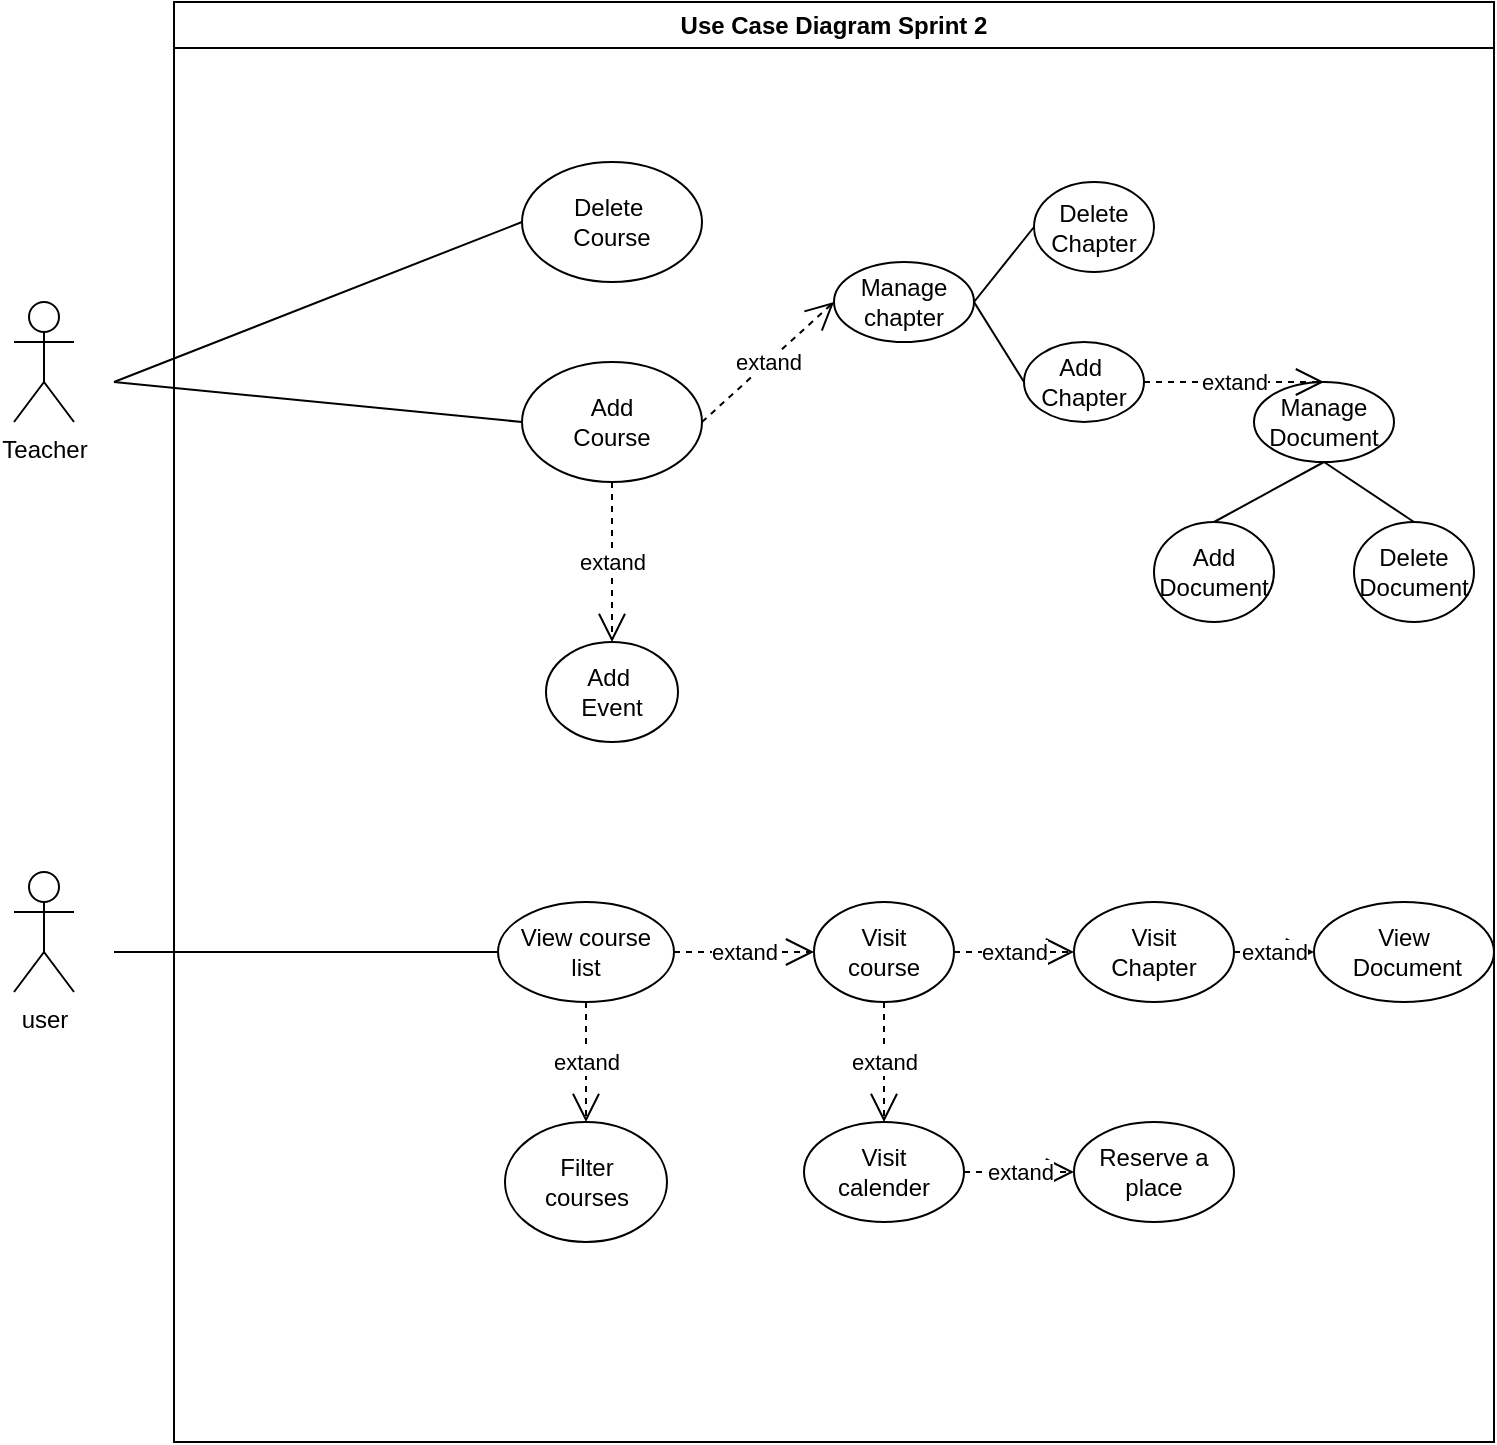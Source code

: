 <mxfile version="24.7.7">
  <diagram name="Page-1" id="F1wQqCoHAg0omqz1plP1">
    <mxGraphModel dx="908" dy="747" grid="1" gridSize="10" guides="1" tooltips="1" connect="1" arrows="1" fold="1" page="1" pageScale="1" pageWidth="827" pageHeight="1169" math="0" shadow="0">
      <root>
        <mxCell id="0" />
        <mxCell id="1" parent="0" />
        <mxCell id="Iox6b_TY22lwPFnm_6n7-1" value="Use Case Diagram Sprint 2" style="swimlane;whiteSpace=wrap;html=1;" vertex="1" parent="1">
          <mxGeometry x="130" y="90" width="660" height="720" as="geometry" />
        </mxCell>
        <mxCell id="Iox6b_TY22lwPFnm_6n7-2" value="Delete&amp;nbsp;&lt;div&gt;Course&lt;/div&gt;" style="ellipse;whiteSpace=wrap;html=1;" vertex="1" parent="Iox6b_TY22lwPFnm_6n7-1">
          <mxGeometry x="174" y="80" width="90" height="60" as="geometry" />
        </mxCell>
        <mxCell id="Iox6b_TY22lwPFnm_6n7-3" value="Add&lt;div&gt;Course&lt;/div&gt;" style="ellipse;whiteSpace=wrap;html=1;" vertex="1" parent="Iox6b_TY22lwPFnm_6n7-1">
          <mxGeometry x="174" y="180" width="90" height="60" as="geometry" />
        </mxCell>
        <mxCell id="Iox6b_TY22lwPFnm_6n7-4" value="Add&amp;nbsp;&lt;div&gt;Chapter&lt;/div&gt;" style="ellipse;whiteSpace=wrap;html=1;" vertex="1" parent="Iox6b_TY22lwPFnm_6n7-1">
          <mxGeometry x="425" y="170" width="60" height="40" as="geometry" />
        </mxCell>
        <mxCell id="Iox6b_TY22lwPFnm_6n7-5" value="&lt;div&gt;Manage&lt;/div&gt;&lt;div&gt;Document&lt;/div&gt;" style="ellipse;whiteSpace=wrap;html=1;" vertex="1" parent="Iox6b_TY22lwPFnm_6n7-1">
          <mxGeometry x="540" y="190" width="70" height="40" as="geometry" />
        </mxCell>
        <mxCell id="Iox6b_TY22lwPFnm_6n7-7" value="extand" style="endArrow=open;endSize=12;dashed=1;html=1;rounded=0;exitX=1;exitY=0.5;exitDx=0;exitDy=0;entryX=0.5;entryY=0;entryDx=0;entryDy=0;" edge="1" parent="Iox6b_TY22lwPFnm_6n7-1" source="Iox6b_TY22lwPFnm_6n7-4" target="Iox6b_TY22lwPFnm_6n7-5">
          <mxGeometry width="160" relative="1" as="geometry">
            <mxPoint x="420" y="220" as="sourcePoint" />
            <mxPoint x="486" y="220" as="targetPoint" />
          </mxGeometry>
        </mxCell>
        <mxCell id="Iox6b_TY22lwPFnm_6n7-8" value="Manage&lt;div&gt;chapter&lt;/div&gt;" style="ellipse;whiteSpace=wrap;html=1;" vertex="1" parent="Iox6b_TY22lwPFnm_6n7-1">
          <mxGeometry x="330" y="130" width="70" height="40" as="geometry" />
        </mxCell>
        <mxCell id="Iox6b_TY22lwPFnm_6n7-10" value="Delete&lt;div&gt;Chapter&lt;/div&gt;" style="ellipse;whiteSpace=wrap;html=1;" vertex="1" parent="Iox6b_TY22lwPFnm_6n7-1">
          <mxGeometry x="430" y="90" width="60" height="45" as="geometry" />
        </mxCell>
        <mxCell id="Iox6b_TY22lwPFnm_6n7-11" value="extand" style="endArrow=open;endSize=12;dashed=1;html=1;rounded=0;exitX=1;exitY=0.5;exitDx=0;exitDy=0;entryX=0;entryY=0.5;entryDx=0;entryDy=0;" edge="1" parent="Iox6b_TY22lwPFnm_6n7-1" source="Iox6b_TY22lwPFnm_6n7-3" target="Iox6b_TY22lwPFnm_6n7-8">
          <mxGeometry width="160" relative="1" as="geometry">
            <mxPoint x="380" y="200" as="sourcePoint" />
            <mxPoint x="390" y="270" as="targetPoint" />
          </mxGeometry>
        </mxCell>
        <mxCell id="Iox6b_TY22lwPFnm_6n7-12" value="" style="endArrow=none;html=1;rounded=0;exitX=1;exitY=0.5;exitDx=0;exitDy=0;entryX=0;entryY=0.5;entryDx=0;entryDy=0;" edge="1" parent="Iox6b_TY22lwPFnm_6n7-1" source="Iox6b_TY22lwPFnm_6n7-8" target="Iox6b_TY22lwPFnm_6n7-4">
          <mxGeometry width="50" height="50" relative="1" as="geometry">
            <mxPoint x="330" y="330" as="sourcePoint" />
            <mxPoint x="380" y="280" as="targetPoint" />
          </mxGeometry>
        </mxCell>
        <mxCell id="Iox6b_TY22lwPFnm_6n7-13" value="" style="endArrow=none;html=1;rounded=0;exitX=1;exitY=0.5;exitDx=0;exitDy=0;entryX=0;entryY=0.5;entryDx=0;entryDy=0;" edge="1" parent="Iox6b_TY22lwPFnm_6n7-1" source="Iox6b_TY22lwPFnm_6n7-8" target="Iox6b_TY22lwPFnm_6n7-10">
          <mxGeometry width="50" height="50" relative="1" as="geometry">
            <mxPoint x="350" y="250" as="sourcePoint" />
            <mxPoint x="400" y="200" as="targetPoint" />
          </mxGeometry>
        </mxCell>
        <mxCell id="Iox6b_TY22lwPFnm_6n7-14" value="Add&lt;div&gt;Document&lt;/div&gt;" style="ellipse;whiteSpace=wrap;html=1;" vertex="1" parent="Iox6b_TY22lwPFnm_6n7-1">
          <mxGeometry x="490" y="260" width="60" height="50" as="geometry" />
        </mxCell>
        <mxCell id="Iox6b_TY22lwPFnm_6n7-15" value="&lt;div&gt;Delete&lt;/div&gt;&lt;div&gt;Document&lt;/div&gt;" style="ellipse;whiteSpace=wrap;html=1;" vertex="1" parent="Iox6b_TY22lwPFnm_6n7-1">
          <mxGeometry x="590" y="260" width="60" height="50" as="geometry" />
        </mxCell>
        <mxCell id="Iox6b_TY22lwPFnm_6n7-16" value="" style="endArrow=none;html=1;rounded=0;entryX=0.5;entryY=1;entryDx=0;entryDy=0;exitX=0.5;exitY=0;exitDx=0;exitDy=0;" edge="1" parent="Iox6b_TY22lwPFnm_6n7-1" source="Iox6b_TY22lwPFnm_6n7-14" target="Iox6b_TY22lwPFnm_6n7-5">
          <mxGeometry width="50" height="50" relative="1" as="geometry">
            <mxPoint x="470" y="280" as="sourcePoint" />
            <mxPoint x="520" y="230" as="targetPoint" />
          </mxGeometry>
        </mxCell>
        <mxCell id="Iox6b_TY22lwPFnm_6n7-17" value="" style="endArrow=none;html=1;rounded=0;entryX=0.5;entryY=1;entryDx=0;entryDy=0;exitX=0.5;exitY=0;exitDx=0;exitDy=0;" edge="1" parent="Iox6b_TY22lwPFnm_6n7-1" source="Iox6b_TY22lwPFnm_6n7-15" target="Iox6b_TY22lwPFnm_6n7-5">
          <mxGeometry width="50" height="50" relative="1" as="geometry">
            <mxPoint x="550" y="360" as="sourcePoint" />
            <mxPoint x="600" y="310" as="targetPoint" />
          </mxGeometry>
        </mxCell>
        <mxCell id="Iox6b_TY22lwPFnm_6n7-19" value="Add&amp;nbsp;&lt;div&gt;Event&lt;/div&gt;" style="ellipse;whiteSpace=wrap;html=1;" vertex="1" parent="Iox6b_TY22lwPFnm_6n7-1">
          <mxGeometry x="186" y="320" width="66" height="50" as="geometry" />
        </mxCell>
        <mxCell id="Iox6b_TY22lwPFnm_6n7-18" value="extand" style="endArrow=open;endSize=12;dashed=1;html=1;rounded=0;exitX=0.5;exitY=1;exitDx=0;exitDy=0;entryX=0.5;entryY=0;entryDx=0;entryDy=0;" edge="1" parent="Iox6b_TY22lwPFnm_6n7-1" source="Iox6b_TY22lwPFnm_6n7-3" target="Iox6b_TY22lwPFnm_6n7-19">
          <mxGeometry width="160" relative="1" as="geometry">
            <mxPoint x="274" y="220" as="sourcePoint" />
            <mxPoint x="220" y="310" as="targetPoint" />
          </mxGeometry>
        </mxCell>
        <mxCell id="Iox6b_TY22lwPFnm_6n7-21" value="" style="endArrow=none;html=1;rounded=0;entryX=0;entryY=0.5;entryDx=0;entryDy=0;" edge="1" parent="Iox6b_TY22lwPFnm_6n7-1" target="Iox6b_TY22lwPFnm_6n7-2">
          <mxGeometry width="50" height="50" relative="1" as="geometry">
            <mxPoint x="-30" y="190" as="sourcePoint" />
            <mxPoint x="120" y="190" as="targetPoint" />
          </mxGeometry>
        </mxCell>
        <mxCell id="Iox6b_TY22lwPFnm_6n7-22" value="" style="endArrow=none;html=1;rounded=0;entryX=0;entryY=0.5;entryDx=0;entryDy=0;" edge="1" parent="Iox6b_TY22lwPFnm_6n7-1" target="Iox6b_TY22lwPFnm_6n7-3">
          <mxGeometry width="50" height="50" relative="1" as="geometry">
            <mxPoint x="-30" y="190" as="sourcePoint" />
            <mxPoint x="120" y="220" as="targetPoint" />
          </mxGeometry>
        </mxCell>
        <mxCell id="Iox6b_TY22lwPFnm_6n7-24" value="View course&lt;div&gt;list&lt;/div&gt;" style="ellipse;whiteSpace=wrap;html=1;" vertex="1" parent="Iox6b_TY22lwPFnm_6n7-1">
          <mxGeometry x="162" y="450" width="88" height="50" as="geometry" />
        </mxCell>
        <mxCell id="Iox6b_TY22lwPFnm_6n7-25" value="Filter&lt;div&gt;courses&lt;/div&gt;" style="ellipse;whiteSpace=wrap;html=1;" vertex="1" parent="Iox6b_TY22lwPFnm_6n7-1">
          <mxGeometry x="165.5" y="560" width="81" height="60" as="geometry" />
        </mxCell>
        <mxCell id="Iox6b_TY22lwPFnm_6n7-26" value="extand" style="endArrow=open;endSize=12;dashed=1;html=1;rounded=0;exitX=0.5;exitY=1;exitDx=0;exitDy=0;entryX=0.5;entryY=0;entryDx=0;entryDy=0;" edge="1" parent="Iox6b_TY22lwPFnm_6n7-1" source="Iox6b_TY22lwPFnm_6n7-24" target="Iox6b_TY22lwPFnm_6n7-25">
          <mxGeometry width="160" relative="1" as="geometry">
            <mxPoint x="280" y="460" as="sourcePoint" />
            <mxPoint x="280" y="540" as="targetPoint" />
          </mxGeometry>
        </mxCell>
        <mxCell id="Iox6b_TY22lwPFnm_6n7-28" value="Visit&lt;div&gt;course&lt;/div&gt;" style="ellipse;whiteSpace=wrap;html=1;" vertex="1" parent="Iox6b_TY22lwPFnm_6n7-1">
          <mxGeometry x="320" y="450" width="70" height="50" as="geometry" />
        </mxCell>
        <mxCell id="Iox6b_TY22lwPFnm_6n7-27" value="extand" style="endArrow=open;endSize=12;dashed=1;html=1;rounded=0;exitX=1;exitY=0.5;exitDx=0;exitDy=0;entryX=0;entryY=0.5;entryDx=0;entryDy=0;" edge="1" parent="Iox6b_TY22lwPFnm_6n7-1" source="Iox6b_TY22lwPFnm_6n7-24" target="Iox6b_TY22lwPFnm_6n7-28">
          <mxGeometry width="160" relative="1" as="geometry">
            <mxPoint x="216" y="510" as="sourcePoint" />
            <mxPoint x="330" y="475" as="targetPoint" />
          </mxGeometry>
        </mxCell>
        <mxCell id="Iox6b_TY22lwPFnm_6n7-30" value="" style="endArrow=none;html=1;rounded=0;entryX=0;entryY=0.5;entryDx=0;entryDy=0;" edge="1" parent="Iox6b_TY22lwPFnm_6n7-1" target="Iox6b_TY22lwPFnm_6n7-24">
          <mxGeometry width="50" height="50" relative="1" as="geometry">
            <mxPoint x="-30" y="475" as="sourcePoint" />
            <mxPoint x="80" y="440" as="targetPoint" />
          </mxGeometry>
        </mxCell>
        <mxCell id="Iox6b_TY22lwPFnm_6n7-31" value="Visit&lt;div&gt;Chapter&lt;/div&gt;" style="ellipse;whiteSpace=wrap;html=1;" vertex="1" parent="Iox6b_TY22lwPFnm_6n7-1">
          <mxGeometry x="450" y="450" width="80" height="50" as="geometry" />
        </mxCell>
        <mxCell id="Iox6b_TY22lwPFnm_6n7-32" value="extand" style="endArrow=open;endSize=12;dashed=1;html=1;rounded=0;exitX=1;exitY=0.5;exitDx=0;exitDy=0;entryX=0;entryY=0.5;entryDx=0;entryDy=0;" edge="1" parent="Iox6b_TY22lwPFnm_6n7-1" source="Iox6b_TY22lwPFnm_6n7-28" target="Iox6b_TY22lwPFnm_6n7-31">
          <mxGeometry width="160" relative="1" as="geometry">
            <mxPoint x="400" y="420" as="sourcePoint" />
            <mxPoint x="470" y="420" as="targetPoint" />
          </mxGeometry>
        </mxCell>
        <mxCell id="Iox6b_TY22lwPFnm_6n7-33" value="View&lt;div&gt;&amp;nbsp;Document&lt;/div&gt;" style="ellipse;whiteSpace=wrap;html=1;" vertex="1" parent="Iox6b_TY22lwPFnm_6n7-1">
          <mxGeometry x="570" y="450" width="90" height="50" as="geometry" />
        </mxCell>
        <mxCell id="Iox6b_TY22lwPFnm_6n7-34" value="extand" style="endArrow=open;endSize=12;dashed=1;html=1;rounded=0;exitX=1;exitY=0.5;exitDx=0;exitDy=0;entryX=0;entryY=0.5;entryDx=0;entryDy=0;" edge="1" parent="Iox6b_TY22lwPFnm_6n7-1" source="Iox6b_TY22lwPFnm_6n7-31" target="Iox6b_TY22lwPFnm_6n7-33">
          <mxGeometry width="160" relative="1" as="geometry">
            <mxPoint x="530" y="540" as="sourcePoint" />
            <mxPoint x="590" y="540" as="targetPoint" />
          </mxGeometry>
        </mxCell>
        <mxCell id="Iox6b_TY22lwPFnm_6n7-36" value="Visit&lt;div&gt;calender&lt;/div&gt;" style="ellipse;whiteSpace=wrap;html=1;" vertex="1" parent="Iox6b_TY22lwPFnm_6n7-1">
          <mxGeometry x="315" y="560" width="80" height="50" as="geometry" />
        </mxCell>
        <mxCell id="Iox6b_TY22lwPFnm_6n7-35" value="extand" style="endArrow=open;endSize=12;dashed=1;html=1;rounded=0;exitX=0.5;exitY=1;exitDx=0;exitDy=0;entryX=0.5;entryY=0;entryDx=0;entryDy=0;" edge="1" parent="Iox6b_TY22lwPFnm_6n7-1" source="Iox6b_TY22lwPFnm_6n7-28" target="Iox6b_TY22lwPFnm_6n7-36">
          <mxGeometry width="160" relative="1" as="geometry">
            <mxPoint x="400" y="485" as="sourcePoint" />
            <mxPoint x="355" y="550" as="targetPoint" />
          </mxGeometry>
        </mxCell>
        <mxCell id="Iox6b_TY22lwPFnm_6n7-37" value="Reserve a&lt;div&gt;place&lt;/div&gt;" style="ellipse;whiteSpace=wrap;html=1;" vertex="1" parent="Iox6b_TY22lwPFnm_6n7-1">
          <mxGeometry x="450" y="560" width="80" height="50" as="geometry" />
        </mxCell>
        <mxCell id="Iox6b_TY22lwPFnm_6n7-38" value="extand" style="endArrow=open;endSize=12;dashed=1;html=1;rounded=0;exitX=1;exitY=0.5;exitDx=0;exitDy=0;entryX=0;entryY=0.5;entryDx=0;entryDy=0;" edge="1" parent="Iox6b_TY22lwPFnm_6n7-1" source="Iox6b_TY22lwPFnm_6n7-36" target="Iox6b_TY22lwPFnm_6n7-37">
          <mxGeometry width="160" relative="1" as="geometry">
            <mxPoint x="365" y="510" as="sourcePoint" />
            <mxPoint x="365" y="570" as="targetPoint" />
          </mxGeometry>
        </mxCell>
        <mxCell id="Iox6b_TY22lwPFnm_6n7-20" value="Teacher" style="shape=umlActor;verticalLabelPosition=bottom;verticalAlign=top;html=1;" vertex="1" parent="1">
          <mxGeometry x="50" y="240" width="30" height="60" as="geometry" />
        </mxCell>
        <mxCell id="Iox6b_TY22lwPFnm_6n7-23" value="user" style="shape=umlActor;verticalLabelPosition=bottom;verticalAlign=top;html=1;outlineConnect=0;" vertex="1" parent="1">
          <mxGeometry x="50" y="525" width="30" height="60" as="geometry" />
        </mxCell>
      </root>
    </mxGraphModel>
  </diagram>
</mxfile>
